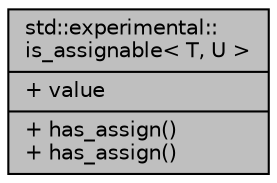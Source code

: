 digraph "std::experimental::is_assignable&lt; T, U &gt;"
{
 // INTERACTIVE_SVG=YES
  edge [fontname="Helvetica",fontsize="10",labelfontname="Helvetica",labelfontsize="10"];
  node [fontname="Helvetica",fontsize="10",shape=record];
  Node1 [label="{std::experimental::\lis_assignable\< T, U \>\n|+ value\l|+ has_assign()\l+ has_assign()\l}",height=0.2,width=0.4,color="black", fillcolor="grey75", style="filled", fontcolor="black"];
}
